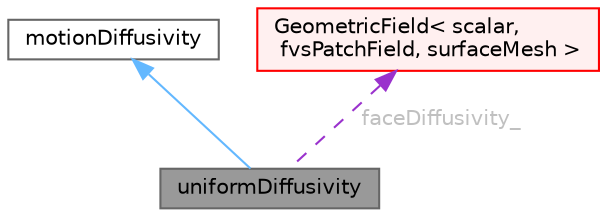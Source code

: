 digraph "uniformDiffusivity"
{
 // LATEX_PDF_SIZE
  bgcolor="transparent";
  edge [fontname=Helvetica,fontsize=10,labelfontname=Helvetica,labelfontsize=10];
  node [fontname=Helvetica,fontsize=10,shape=box,height=0.2,width=0.4];
  Node1 [id="Node000001",label="uniformDiffusivity",height=0.2,width=0.4,color="gray40", fillcolor="grey60", style="filled", fontcolor="black",tooltip="Uniform uniform finite volume mesh motion diffusivity."];
  Node2 -> Node1 [id="edge1_Node000001_Node000002",dir="back",color="steelblue1",style="solid",tooltip=" "];
  Node2 [id="Node000002",label="motionDiffusivity",height=0.2,width=0.4,color="gray40", fillcolor="white", style="filled",URL="$classFoam_1_1motionDiffusivity.html",tooltip="Abstract base class for cell-centre mesh motion diffusivity."];
  Node3 -> Node1 [id="edge2_Node000001_Node000003",dir="back",color="darkorchid3",style="dashed",tooltip=" ",label=" faceDiffusivity_",fontcolor="grey" ];
  Node3 [id="Node000003",label="GeometricField\< scalar,\l fvsPatchField, surfaceMesh \>",height=0.2,width=0.4,color="red", fillcolor="#FFF0F0", style="filled",URL="$classFoam_1_1GeometricField.html",tooltip=" "];
}
